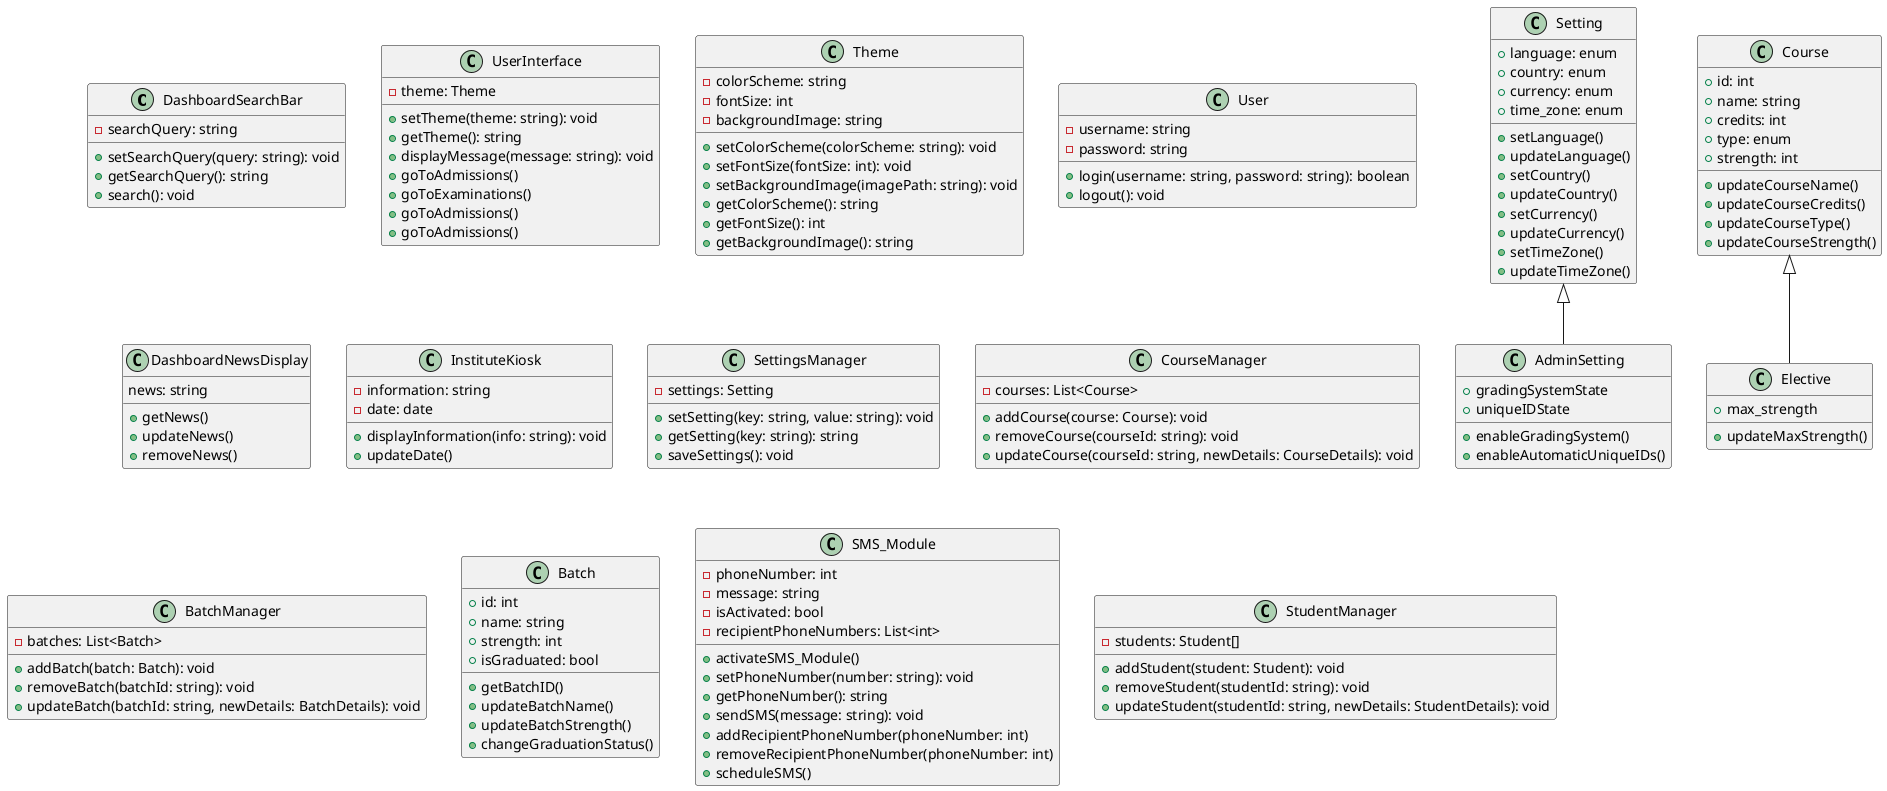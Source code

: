 @startuml dashboard

class DashboardSearchBar {
    - searchQuery: string
    + setSearchQuery(query: string): void
    + getSearchQuery(): string
    + search(): void
}

class UserInterface {
    - theme: Theme
    + setTheme(theme: string): void
    + getTheme(): string
    + displayMessage(message: string): void
	+ goToAdmissions()
	+ goToExaminations()
	+ goToAdmissions()
	+ goToAdmissions()
}

class Theme {
    - colorScheme: string
    - fontSize: int
    - backgroundImage: string

    + setColorScheme(colorScheme: string): void
    + setFontSize(fontSize: int): void
    + setBackgroundImage(imagePath: string): void
    + getColorScheme(): string
    + getFontSize(): int
    + getBackgroundImage(): string
}

class User {
    - username: string
    - password: string
    + login(username: string, password: string): boolean
    + logout(): void
}

class DashboardNewsDisplay {
	news: string

	+ getNews()
	+ updateNews()
	+ removeNews()
}

class InstituteKiosk {
	- information: string
	- date: date
    + displayInformation(info: string): void
	+ updateDate()
}

class SettingsManager {
    - settings: Setting
    + setSetting(key: string, value: string): void
    + getSetting(key: string): string
    + saveSettings(): void
}

' Setting is a class for ease of storing multiple settings

class Setting {
	+ language: enum
	+ country: enum
	+ currency: enum
	+ time_zone: enum

	+ setLanguage()
	+ updateLanguage()
	+ setCountry()
	+ updateCountry()
	+ setCurrency()
	+ updateCurrency()
	+ setTimeZone()
	+ updateTimeZone()
}

class AdminSetting extends Setting {
	+ gradingSystemState
	+ uniqueIDState

	+ enableGradingSystem()
	+ enableAutomaticUniqueIDs()
}

class CourseManager {
    - courses: List<Course>

    + addCourse(course: Course): void
    + removeCourse(courseId: string): void
    + updateCourse(courseId: string, newDetails: CourseDetails): void
}

class Course {
	+ id: int
	+ name: string
	+ credits: int
	+ type: enum
	+ strength: int

	+ updateCourseName()
	+ updateCourseCredits()
	+ updateCourseType()
	+ updateCourseStrength()
}

class Elective extends Course {
	+ max_strength

	+ updateMaxStrength()
}

class BatchManager {
    - batches: List<Batch>
    + addBatch(batch: Batch): void
    + removeBatch(batchId: string): void
    + updateBatch(batchId: string, newDetails: BatchDetails): void
}

class Batch {
	+ id: int
	+ name: string
	+ strength: int
	+ isGraduated: bool

	+ getBatchID()
	+ updateBatchName()
	+ updateBatchStrength()
	+ changeGraduationStatus()
}

class SMS_Module {
    - phoneNumber: int
	- message: string
	- isActivated: bool
	- recipientPhoneNumbers: List<int>

	+ activateSMS_Module()
    + setPhoneNumber(number: string): void
    + getPhoneNumber(): string
    + sendSMS(message: string): void
	+ addRecipientPhoneNumber(phoneNumber: int)
	+ removeRecipientPhoneNumber(phoneNumber: int)
	+ scheduleSMS()
}

' To see
class StudentManager {
    - students: Student[]

    + addStudent(student: Student): void
    + removeStudent(studentId: string): void
    + updateStudent(studentId: string, newDetails: StudentDetails): void
	'Student categories need to be added'
}

' DashboardSearchBar -- UserInterface
' UserInterface -- User
' User -- InstituteKiosk
' SettingsManager -- UserInterface
' CourseManager -- BatchManager
' SMS_Module -- UserInterface
' StudentManager -- CourseManager

@enduml